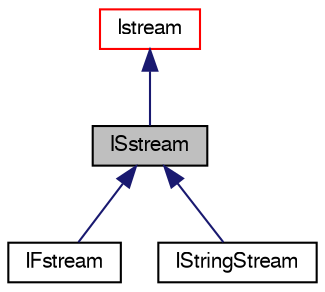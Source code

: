 digraph "ISstream"
{
  bgcolor="transparent";
  edge [fontname="FreeSans",fontsize="10",labelfontname="FreeSans",labelfontsize="10"];
  node [fontname="FreeSans",fontsize="10",shape=record];
  Node0 [label="ISstream",height=0.2,width=0.4,color="black", fillcolor="grey75", style="filled", fontcolor="black"];
  Node1 -> Node0 [dir="back",color="midnightblue",fontsize="10",style="solid",fontname="FreeSans"];
  Node1 [label="Istream",height=0.2,width=0.4,color="red",URL="$a26234.html",tooltip="An Istream is an abstract base class for all input systems (streams, files, token lists etc)..."];
  Node0 -> Node3 [dir="back",color="midnightblue",fontsize="10",style="solid",fontname="FreeSans"];
  Node3 [label="IFstream",height=0.2,width=0.4,color="black",URL="$a26182.html",tooltip="Input from file stream. "];
  Node0 -> Node4 [dir="back",color="midnightblue",fontsize="10",style="solid",fontname="FreeSans"];
  Node4 [label="IStringStream",height=0.2,width=0.4,color="black",URL="$a26298.html",tooltip="Input from memory buffer stream. "];
}
